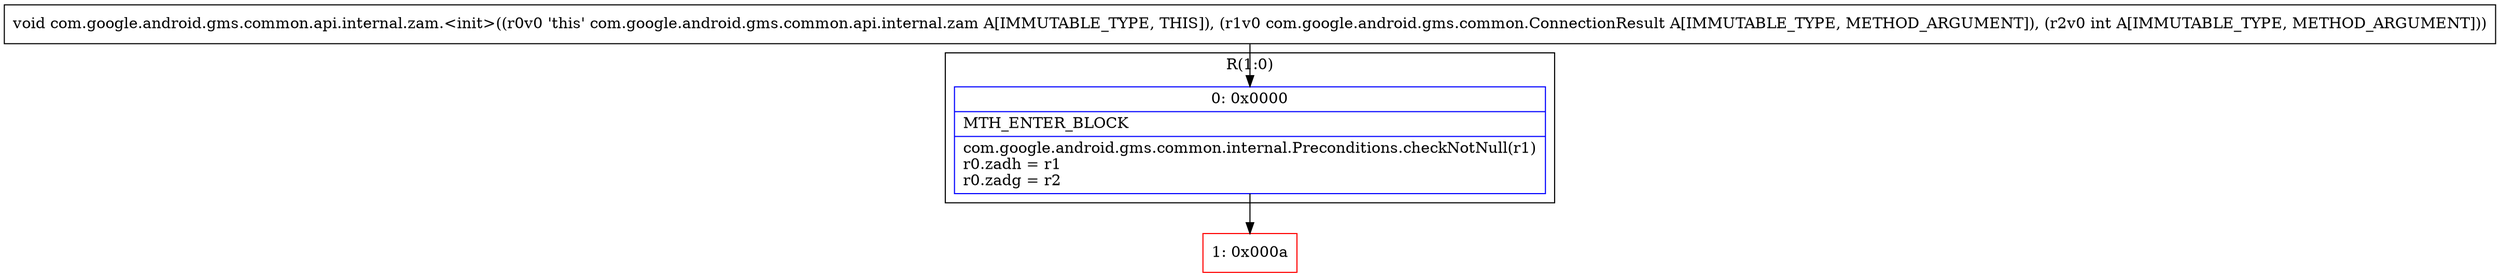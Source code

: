 digraph "CFG forcom.google.android.gms.common.api.internal.zam.\<init\>(Lcom\/google\/android\/gms\/common\/ConnectionResult;I)V" {
subgraph cluster_Region_1475346148 {
label = "R(1:0)";
node [shape=record,color=blue];
Node_0 [shape=record,label="{0\:\ 0x0000|MTH_ENTER_BLOCK\l|com.google.android.gms.common.internal.Preconditions.checkNotNull(r1)\lr0.zadh = r1\lr0.zadg = r2\l}"];
}
Node_1 [shape=record,color=red,label="{1\:\ 0x000a}"];
MethodNode[shape=record,label="{void com.google.android.gms.common.api.internal.zam.\<init\>((r0v0 'this' com.google.android.gms.common.api.internal.zam A[IMMUTABLE_TYPE, THIS]), (r1v0 com.google.android.gms.common.ConnectionResult A[IMMUTABLE_TYPE, METHOD_ARGUMENT]), (r2v0 int A[IMMUTABLE_TYPE, METHOD_ARGUMENT])) }"];
MethodNode -> Node_0;
Node_0 -> Node_1;
}

